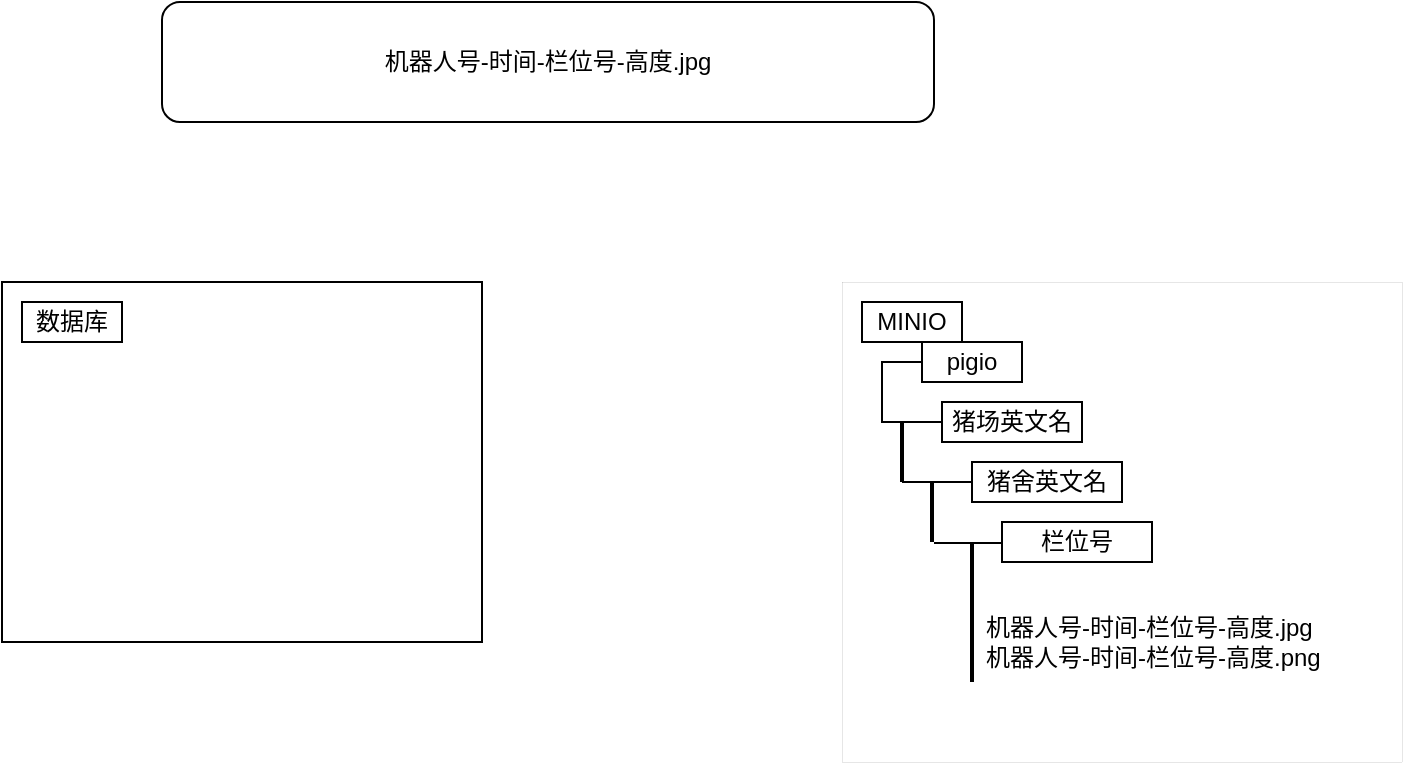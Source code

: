 <mxfile version="20.4.0" type="github">
  <diagram id="oufTNk10cAABfDGOzWxb" name="第 1 页">
    <mxGraphModel dx="1426" dy="794" grid="1" gridSize="10" guides="1" tooltips="1" connect="1" arrows="1" fold="1" page="1" pageScale="1" pageWidth="827" pageHeight="1169" math="0" shadow="0">
      <root>
        <mxCell id="0" />
        <mxCell id="1" parent="0" />
        <mxCell id="w3OrszlzxA1v-6RxRuSb-1" value="机器人号-时间-栏位号-高度.jpg" style="rounded=1;whiteSpace=wrap;html=1;glass=0;shadow=0;sketch=0;" vertex="1" parent="1">
          <mxGeometry x="200" y="90" width="386" height="60" as="geometry" />
        </mxCell>
        <mxCell id="w3OrszlzxA1v-6RxRuSb-2" value="" style="rounded=0;whiteSpace=wrap;html=1;shadow=0;glass=0;sketch=0;" vertex="1" parent="1">
          <mxGeometry x="120" y="230" width="240" height="180" as="geometry" />
        </mxCell>
        <mxCell id="w3OrszlzxA1v-6RxRuSb-3" value="" style="rounded=0;whiteSpace=wrap;html=1;shadow=0;glass=0;sketch=0;strokeWidth=0;" vertex="1" parent="1">
          <mxGeometry x="540" y="230" width="280" height="240" as="geometry" />
        </mxCell>
        <mxCell id="w3OrszlzxA1v-6RxRuSb-4" value="数据库" style="rounded=0;whiteSpace=wrap;html=1;shadow=0;glass=0;sketch=0;" vertex="1" parent="1">
          <mxGeometry x="130" y="240" width="50" height="20" as="geometry" />
        </mxCell>
        <mxCell id="w3OrszlzxA1v-6RxRuSb-5" value="MINIO" style="rounded=0;whiteSpace=wrap;html=1;shadow=0;glass=0;sketch=0;" vertex="1" parent="1">
          <mxGeometry x="550" y="240" width="50" height="20" as="geometry" />
        </mxCell>
        <mxCell id="w3OrszlzxA1v-6RxRuSb-24" style="edgeStyle=orthogonalEdgeStyle;rounded=0;orthogonalLoop=1;jettySize=auto;html=1;exitX=0;exitY=1;exitDx=0;exitDy=0;entryX=0;entryY=0.5;entryDx=0;entryDy=0;endArrow=none;endFill=0;" edge="1" parent="1" source="w3OrszlzxA1v-6RxRuSb-15" target="w3OrszlzxA1v-6RxRuSb-18">
          <mxGeometry relative="1" as="geometry" />
        </mxCell>
        <mxCell id="w3OrszlzxA1v-6RxRuSb-15" value="" style="shape=partialRectangle;whiteSpace=wrap;html=1;bottom=0;right=0;fillColor=none;rounded=1;shadow=0;glass=0;sketch=0;" vertex="1" parent="1">
          <mxGeometry x="560" y="270" width="20" height="30" as="geometry" />
        </mxCell>
        <mxCell id="w3OrszlzxA1v-6RxRuSb-22" style="edgeStyle=orthogonalEdgeStyle;rounded=0;orthogonalLoop=1;jettySize=auto;html=1;exitX=1;exitY=0.5;exitDx=0;exitDy=0;entryX=0;entryY=0.75;entryDx=0;entryDy=0;endArrow=none;endFill=0;" edge="1" parent="1" target="w3OrszlzxA1v-6RxRuSb-20">
          <mxGeometry relative="1" as="geometry">
            <mxPoint x="590" y="330" as="sourcePoint" />
          </mxGeometry>
        </mxCell>
        <mxCell id="w3OrszlzxA1v-6RxRuSb-17" value="pigio" style="rounded=0;whiteSpace=wrap;html=1;shadow=0;glass=0;sketch=0;" vertex="1" parent="1">
          <mxGeometry x="580" y="260" width="50" height="20" as="geometry" />
        </mxCell>
        <mxCell id="w3OrszlzxA1v-6RxRuSb-18" value="猪场英文名" style="rounded=0;whiteSpace=wrap;html=1;shadow=0;glass=0;sketch=0;" vertex="1" parent="1">
          <mxGeometry x="590" y="290" width="70" height="20" as="geometry" />
        </mxCell>
        <mxCell id="w3OrszlzxA1v-6RxRuSb-20" value="猪舍英文名" style="rounded=0;whiteSpace=wrap;html=1;shadow=0;glass=0;sketch=0;" vertex="1" parent="1">
          <mxGeometry x="605" y="320" width="75" height="20" as="geometry" />
        </mxCell>
        <mxCell id="w3OrszlzxA1v-6RxRuSb-21" style="edgeStyle=orthogonalEdgeStyle;rounded=0;orthogonalLoop=1;jettySize=auto;html=1;entryX=1;entryY=0.5;entryDx=0;entryDy=0;endArrow=none;endFill=0;" edge="1" parent="1">
          <mxGeometry relative="1" as="geometry">
            <mxPoint x="570" y="330" as="sourcePoint" />
            <mxPoint x="605" y="329.5" as="targetPoint" />
          </mxGeometry>
        </mxCell>
        <mxCell id="w3OrszlzxA1v-6RxRuSb-32" value="" style="line;strokeWidth=2;direction=south;html=1;rounded=1;shadow=0;glass=0;sketch=0;" vertex="1" parent="1">
          <mxGeometry x="565" y="300" width="10" height="30" as="geometry" />
        </mxCell>
        <mxCell id="w3OrszlzxA1v-6RxRuSb-34" value="" style="line;strokeWidth=2;direction=south;html=1;rounded=1;shadow=0;glass=0;sketch=0;" vertex="1" parent="1">
          <mxGeometry x="580" y="330" width="10" height="30" as="geometry" />
        </mxCell>
        <mxCell id="w3OrszlzxA1v-6RxRuSb-35" style="edgeStyle=orthogonalEdgeStyle;rounded=0;orthogonalLoop=1;jettySize=auto;html=1;entryX=1;entryY=0.5;entryDx=0;entryDy=0;endArrow=none;endFill=0;" edge="1" parent="1">
          <mxGeometry relative="1" as="geometry">
            <mxPoint x="586" y="360.5" as="sourcePoint" />
            <mxPoint x="621" y="360" as="targetPoint" />
          </mxGeometry>
        </mxCell>
        <mxCell id="w3OrszlzxA1v-6RxRuSb-37" value="栏位号" style="rounded=0;whiteSpace=wrap;html=1;shadow=0;glass=0;sketch=0;" vertex="1" parent="1">
          <mxGeometry x="620" y="350" width="75" height="20" as="geometry" />
        </mxCell>
        <mxCell id="w3OrszlzxA1v-6RxRuSb-38" value="" style="line;strokeWidth=2;direction=south;html=1;rounded=1;shadow=0;glass=0;sketch=0;" vertex="1" parent="1">
          <mxGeometry x="600" y="360" width="10" height="70" as="geometry" />
        </mxCell>
        <mxCell id="w3OrszlzxA1v-6RxRuSb-39" value="&lt;span style=&quot;text-align: center;&quot;&gt;&lt;font style=&quot;font-size: 12px;&quot;&gt;机器人号-时间-栏位号-高度.jpg&lt;br&gt;&lt;/font&gt;&lt;/span&gt;&lt;span style=&quot;text-align: center;&quot;&gt;机器人号-时间-栏位号-高度.png&lt;/span&gt;&lt;span style=&quot;text-align: center;&quot;&gt;&lt;font style=&quot;font-size: 12px;&quot;&gt;&lt;br&gt;&lt;/font&gt;&lt;/span&gt;" style="rounded=0;whiteSpace=wrap;html=1;shadow=0;glass=0;sketch=0;strokeWidth=0;strokeColor=#FFFFFF;align=left;" vertex="1" parent="1">
          <mxGeometry x="610" y="380" width="190" height="60" as="geometry" />
        </mxCell>
      </root>
    </mxGraphModel>
  </diagram>
</mxfile>
